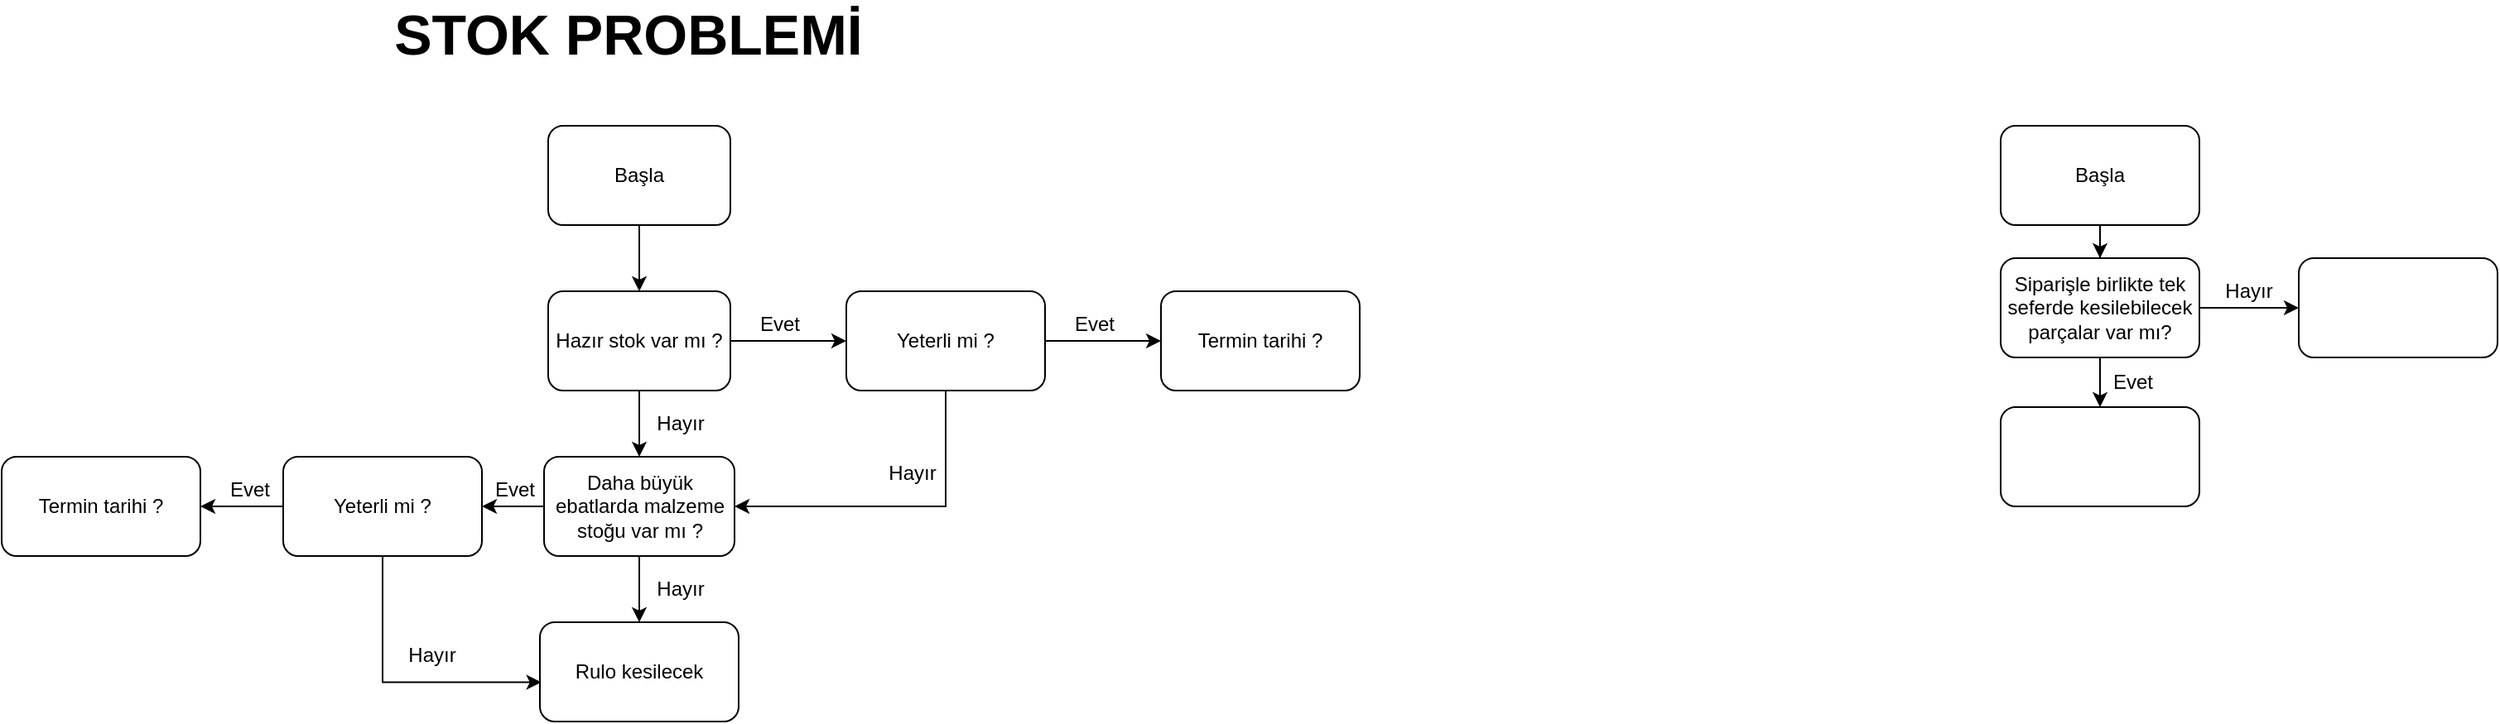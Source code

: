 <mxfile version="26.0.16">
  <diagram name="Sayfa -1" id="09Vlm7b3PNcZJvu82gig">
    <mxGraphModel dx="1816" dy="1701" grid="1" gridSize="10" guides="1" tooltips="1" connect="1" arrows="1" fold="1" page="1" pageScale="1" pageWidth="827" pageHeight="1169" math="0" shadow="0">
      <root>
        <mxCell id="0" />
        <mxCell id="1" parent="0" />
        <mxCell id="zQ9TkwUf__TTd-M5q0hD-3" value="" style="edgeStyle=orthogonalEdgeStyle;rounded=0;orthogonalLoop=1;jettySize=auto;html=1;" edge="1" parent="1" source="zQ9TkwUf__TTd-M5q0hD-1" target="zQ9TkwUf__TTd-M5q0hD-2">
          <mxGeometry relative="1" as="geometry" />
        </mxCell>
        <mxCell id="zQ9TkwUf__TTd-M5q0hD-5" value="" style="edgeStyle=orthogonalEdgeStyle;rounded=0;orthogonalLoop=1;jettySize=auto;html=1;" edge="1" parent="1" source="zQ9TkwUf__TTd-M5q0hD-1" target="zQ9TkwUf__TTd-M5q0hD-4">
          <mxGeometry relative="1" as="geometry" />
        </mxCell>
        <mxCell id="zQ9TkwUf__TTd-M5q0hD-1" value="Hazır stok var mı ?" style="rounded=1;whiteSpace=wrap;html=1;" vertex="1" parent="1">
          <mxGeometry x="-497" y="-270" width="110" height="60" as="geometry" />
        </mxCell>
        <mxCell id="zQ9TkwUf__TTd-M5q0hD-16" value="" style="edgeStyle=orthogonalEdgeStyle;rounded=0;orthogonalLoop=1;jettySize=auto;html=1;" edge="1" parent="1" source="zQ9TkwUf__TTd-M5q0hD-2" target="zQ9TkwUf__TTd-M5q0hD-15">
          <mxGeometry relative="1" as="geometry" />
        </mxCell>
        <mxCell id="zQ9TkwUf__TTd-M5q0hD-20" value="" style="edgeStyle=orthogonalEdgeStyle;rounded=0;orthogonalLoop=1;jettySize=auto;html=1;" edge="1" parent="1" source="zQ9TkwUf__TTd-M5q0hD-2" target="zQ9TkwUf__TTd-M5q0hD-19">
          <mxGeometry relative="1" as="geometry" />
        </mxCell>
        <mxCell id="zQ9TkwUf__TTd-M5q0hD-2" value="Daha büyük ebatlarda malzeme stoğu var mı ?" style="whiteSpace=wrap;html=1;rounded=1;" vertex="1" parent="1">
          <mxGeometry x="-499.5" y="-170" width="115" height="60" as="geometry" />
        </mxCell>
        <mxCell id="zQ9TkwUf__TTd-M5q0hD-9" value="" style="edgeStyle=orthogonalEdgeStyle;rounded=0;orthogonalLoop=1;jettySize=auto;html=1;" edge="1" parent="1" source="zQ9TkwUf__TTd-M5q0hD-4" target="zQ9TkwUf__TTd-M5q0hD-8">
          <mxGeometry relative="1" as="geometry" />
        </mxCell>
        <mxCell id="zQ9TkwUf__TTd-M5q0hD-11" value="" style="edgeStyle=orthogonalEdgeStyle;rounded=0;orthogonalLoop=1;jettySize=auto;html=1;entryX=1;entryY=0.5;entryDx=0;entryDy=0;" edge="1" parent="1" source="zQ9TkwUf__TTd-M5q0hD-4" target="zQ9TkwUf__TTd-M5q0hD-2">
          <mxGeometry relative="1" as="geometry">
            <mxPoint x="-257" y="-130" as="targetPoint" />
            <Array as="points">
              <mxPoint x="-257" y="-140" />
            </Array>
          </mxGeometry>
        </mxCell>
        <mxCell id="zQ9TkwUf__TTd-M5q0hD-4" value="Yeterli mi ?" style="whiteSpace=wrap;html=1;rounded=1;" vertex="1" parent="1">
          <mxGeometry x="-317" y="-270" width="120" height="60" as="geometry" />
        </mxCell>
        <mxCell id="zQ9TkwUf__TTd-M5q0hD-6" value="Evet" style="text;html=1;align=center;verticalAlign=middle;whiteSpace=wrap;rounded=0;" vertex="1" parent="1">
          <mxGeometry x="-377" y="-260" width="40" height="20" as="geometry" />
        </mxCell>
        <mxCell id="zQ9TkwUf__TTd-M5q0hD-7" value="Hayır" style="text;html=1;align=center;verticalAlign=middle;whiteSpace=wrap;rounded=0;" vertex="1" parent="1">
          <mxGeometry x="-437" y="-200" width="40" height="20" as="geometry" />
        </mxCell>
        <mxCell id="zQ9TkwUf__TTd-M5q0hD-8" value="Termin tarihi ?" style="whiteSpace=wrap;html=1;rounded=1;" vertex="1" parent="1">
          <mxGeometry x="-127" y="-270" width="120" height="60" as="geometry" />
        </mxCell>
        <mxCell id="zQ9TkwUf__TTd-M5q0hD-12" value="Evet" style="text;html=1;align=center;verticalAlign=middle;whiteSpace=wrap;rounded=0;" vertex="1" parent="1">
          <mxGeometry x="-187" y="-260" width="40" height="20" as="geometry" />
        </mxCell>
        <mxCell id="zQ9TkwUf__TTd-M5q0hD-13" value="Hayır" style="text;html=1;align=center;verticalAlign=middle;whiteSpace=wrap;rounded=0;" vertex="1" parent="1">
          <mxGeometry x="-297" y="-170" width="40" height="20" as="geometry" />
        </mxCell>
        <mxCell id="zQ9TkwUf__TTd-M5q0hD-15" value="Rulo kesilecek" style="whiteSpace=wrap;html=1;rounded=1;" vertex="1" parent="1">
          <mxGeometry x="-502" y="-70" width="120" height="60" as="geometry" />
        </mxCell>
        <mxCell id="zQ9TkwUf__TTd-M5q0hD-18" value="Hayır" style="text;html=1;align=center;verticalAlign=middle;whiteSpace=wrap;rounded=0;" vertex="1" parent="1">
          <mxGeometry x="-437" y="-100" width="40" height="20" as="geometry" />
        </mxCell>
        <mxCell id="zQ9TkwUf__TTd-M5q0hD-22" value="" style="edgeStyle=orthogonalEdgeStyle;rounded=0;orthogonalLoop=1;jettySize=auto;html=1;entryX=0.007;entryY=0.605;entryDx=0;entryDy=0;entryPerimeter=0;" edge="1" parent="1" source="zQ9TkwUf__TTd-M5q0hD-19" target="zQ9TkwUf__TTd-M5q0hD-15">
          <mxGeometry relative="1" as="geometry">
            <mxPoint x="-597" y="-70.0" as="targetPoint" />
            <Array as="points">
              <mxPoint x="-597" y="-34" />
            </Array>
          </mxGeometry>
        </mxCell>
        <mxCell id="zQ9TkwUf__TTd-M5q0hD-25" value="" style="edgeStyle=orthogonalEdgeStyle;rounded=0;orthogonalLoop=1;jettySize=auto;html=1;" edge="1" parent="1" source="zQ9TkwUf__TTd-M5q0hD-19" target="zQ9TkwUf__TTd-M5q0hD-24">
          <mxGeometry relative="1" as="geometry" />
        </mxCell>
        <mxCell id="zQ9TkwUf__TTd-M5q0hD-19" value="Yeterli mi ?" style="whiteSpace=wrap;html=1;rounded=1;" vertex="1" parent="1">
          <mxGeometry x="-657" y="-170" width="120" height="60" as="geometry" />
        </mxCell>
        <mxCell id="zQ9TkwUf__TTd-M5q0hD-23" value="Hayır" style="text;html=1;align=center;verticalAlign=middle;whiteSpace=wrap;rounded=0;" vertex="1" parent="1">
          <mxGeometry x="-587" y="-60" width="40" height="20" as="geometry" />
        </mxCell>
        <mxCell id="zQ9TkwUf__TTd-M5q0hD-24" value="Termin tarihi ?" style="whiteSpace=wrap;html=1;rounded=1;" vertex="1" parent="1">
          <mxGeometry x="-827" y="-170" width="120" height="60" as="geometry" />
        </mxCell>
        <mxCell id="zQ9TkwUf__TTd-M5q0hD-26" value="Evet" style="text;html=1;align=center;verticalAlign=middle;whiteSpace=wrap;rounded=0;" vertex="1" parent="1">
          <mxGeometry x="-537" y="-160" width="40" height="20" as="geometry" />
        </mxCell>
        <mxCell id="zQ9TkwUf__TTd-M5q0hD-27" value="Evet" style="text;html=1;align=center;verticalAlign=middle;whiteSpace=wrap;rounded=0;" vertex="1" parent="1">
          <mxGeometry x="-697" y="-160" width="40" height="20" as="geometry" />
        </mxCell>
        <mxCell id="zQ9TkwUf__TTd-M5q0hD-29" value="" style="edgeStyle=orthogonalEdgeStyle;rounded=0;orthogonalLoop=1;jettySize=auto;html=1;entryX=0.5;entryY=0;entryDx=0;entryDy=0;" edge="1" parent="1" source="zQ9TkwUf__TTd-M5q0hD-28" target="zQ9TkwUf__TTd-M5q0hD-1">
          <mxGeometry relative="1" as="geometry" />
        </mxCell>
        <mxCell id="zQ9TkwUf__TTd-M5q0hD-28" value="Başla" style="rounded=1;whiteSpace=wrap;html=1;" vertex="1" parent="1">
          <mxGeometry x="-497" y="-370" width="110" height="60" as="geometry" />
        </mxCell>
        <mxCell id="zQ9TkwUf__TTd-M5q0hD-32" value="" style="edgeStyle=orthogonalEdgeStyle;rounded=0;orthogonalLoop=1;jettySize=auto;html=1;" edge="1" parent="1" source="zQ9TkwUf__TTd-M5q0hD-30" target="zQ9TkwUf__TTd-M5q0hD-31">
          <mxGeometry relative="1" as="geometry" />
        </mxCell>
        <mxCell id="zQ9TkwUf__TTd-M5q0hD-30" value="Başla" style="whiteSpace=wrap;html=1;rounded=1;" vertex="1" parent="1">
          <mxGeometry x="380" y="-370" width="120" height="60" as="geometry" />
        </mxCell>
        <mxCell id="zQ9TkwUf__TTd-M5q0hD-35" value="" style="edgeStyle=orthogonalEdgeStyle;rounded=0;orthogonalLoop=1;jettySize=auto;html=1;" edge="1" parent="1" source="zQ9TkwUf__TTd-M5q0hD-31" target="zQ9TkwUf__TTd-M5q0hD-34">
          <mxGeometry relative="1" as="geometry" />
        </mxCell>
        <mxCell id="zQ9TkwUf__TTd-M5q0hD-37" value="" style="edgeStyle=orthogonalEdgeStyle;rounded=0;orthogonalLoop=1;jettySize=auto;html=1;" edge="1" parent="1" source="zQ9TkwUf__TTd-M5q0hD-31" target="zQ9TkwUf__TTd-M5q0hD-36">
          <mxGeometry relative="1" as="geometry" />
        </mxCell>
        <mxCell id="zQ9TkwUf__TTd-M5q0hD-31" value="Siparişle birlikte tek seferde kesilebilecek parçalar var mı?" style="whiteSpace=wrap;html=1;rounded=1;" vertex="1" parent="1">
          <mxGeometry x="380" y="-290" width="120" height="60" as="geometry" />
        </mxCell>
        <mxCell id="zQ9TkwUf__TTd-M5q0hD-33" value="STOK PROBLEMİ" style="text;html=1;align=center;verticalAlign=middle;whiteSpace=wrap;rounded=0;fontSize=34;fontStyle=1" vertex="1" parent="1">
          <mxGeometry x="-601.5" y="-440" width="304.5" height="30" as="geometry" />
        </mxCell>
        <mxCell id="zQ9TkwUf__TTd-M5q0hD-34" value="" style="whiteSpace=wrap;html=1;rounded=1;" vertex="1" parent="1">
          <mxGeometry x="380" y="-200" width="120" height="60" as="geometry" />
        </mxCell>
        <mxCell id="zQ9TkwUf__TTd-M5q0hD-36" value="" style="whiteSpace=wrap;html=1;rounded=1;" vertex="1" parent="1">
          <mxGeometry x="560" y="-290" width="120" height="60" as="geometry" />
        </mxCell>
        <mxCell id="zQ9TkwUf__TTd-M5q0hD-38" value="Hayır" style="text;html=1;align=center;verticalAlign=middle;whiteSpace=wrap;rounded=0;" vertex="1" parent="1">
          <mxGeometry x="510" y="-280" width="40" height="20" as="geometry" />
        </mxCell>
        <mxCell id="zQ9TkwUf__TTd-M5q0hD-39" value="Evet" style="text;html=1;align=center;verticalAlign=middle;whiteSpace=wrap;rounded=0;" vertex="1" parent="1">
          <mxGeometry x="440" y="-225" width="40" height="20" as="geometry" />
        </mxCell>
      </root>
    </mxGraphModel>
  </diagram>
</mxfile>
